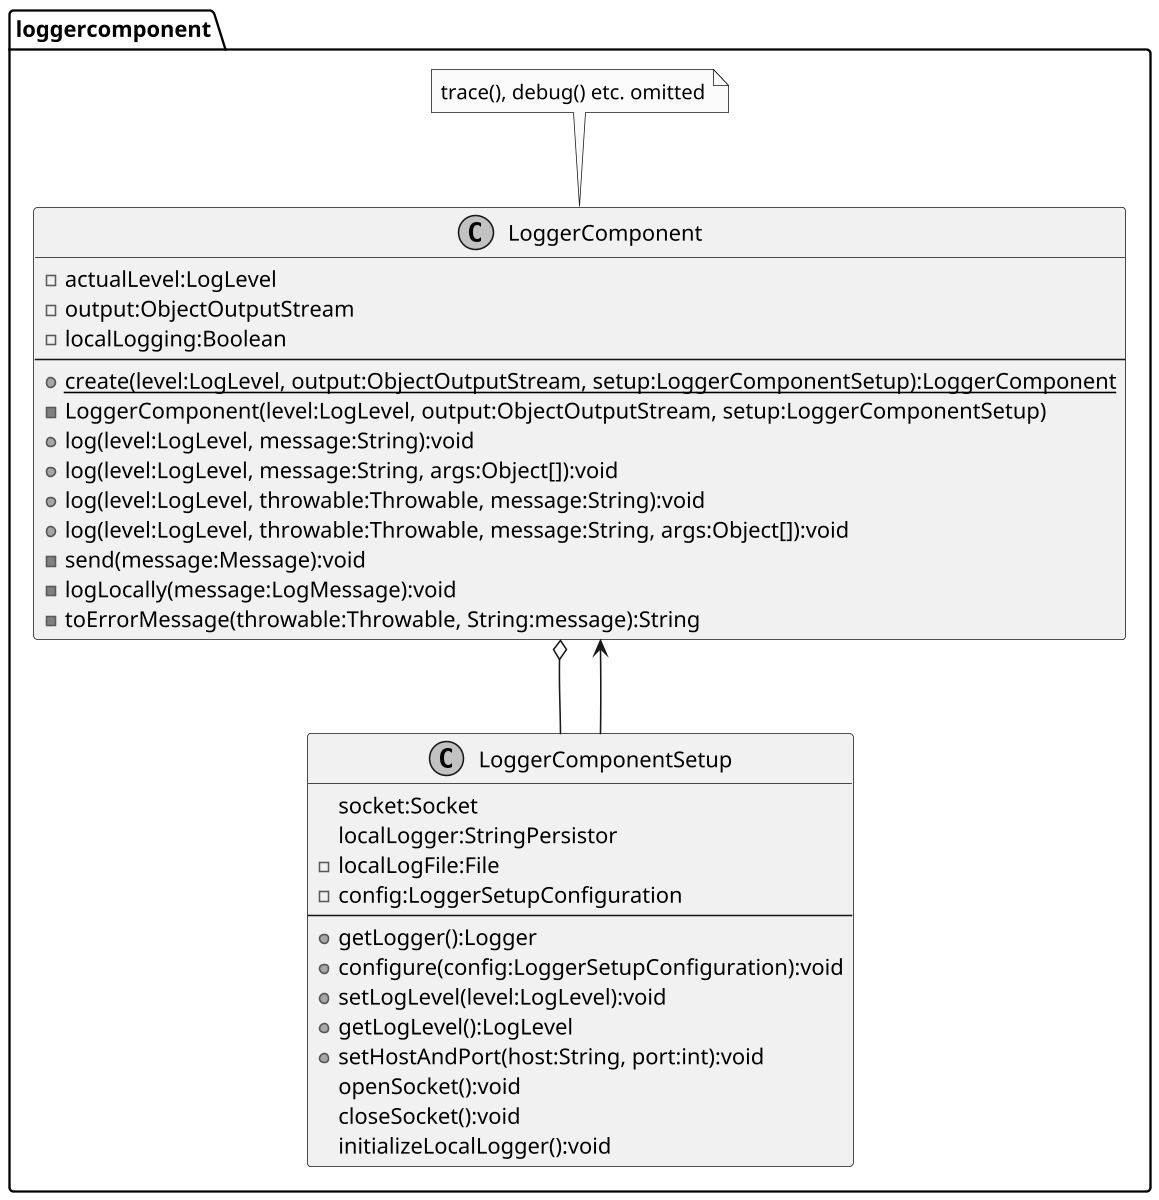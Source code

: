 @startuml

skinparam monochrome true
skinparam defaultFontName Droid Sans
skinparam dpi 150

package "loggercomponent" {
    class LoggerComponent {
        - actualLevel:LogLevel
        - output:ObjectOutputStream
        - localLogging:Boolean
        ---
        {static} + create(level:LogLevel, output:ObjectOutputStream, setup:LoggerComponentSetup):LoggerComponent
        - LoggerComponent(level:LogLevel, output:ObjectOutputStream, setup:LoggerComponentSetup)
        + log(level:LogLevel, message:String):void
        + log(level:LogLevel, message:String, args:Object[]):void
        + log(level:LogLevel, throwable:Throwable, message:String):void
        + log(level:LogLevel, throwable:Throwable, message:String, args:Object[]):void
        - send(message:Message):void
        - logLocally(message:LogMessage):void
        - toErrorMessage(throwable:Throwable, String:message):String
    }
    note top of LoggerComponent
        trace(), debug() etc. omitted
    end note
    class LoggerComponentSetup {
        socket:Socket
        localLogger:StringPersistor
        - localLogFile:File
        - config:LoggerSetupConfiguration
        ---
        + getLogger():Logger
        + configure(config:LoggerSetupConfiguration):void
        + setLogLevel(level:LogLevel):void
        + getLogLevel():LogLevel
        + setHostAndPort(host:String, port:int):void
        openSocket():void
        closeSocket():void
        initializeLocalLogger():void
    }
    LoggerComponent o-- LoggerComponentSetup
    LoggerComponentSetup --> LoggerComponent
}

@enduml
